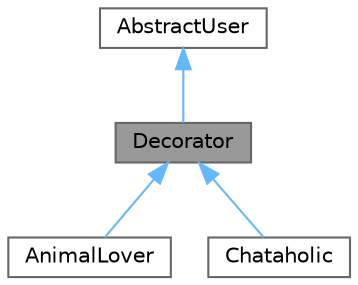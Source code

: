digraph "Decorator"
{
 // LATEX_PDF_SIZE
  bgcolor="transparent";
  edge [fontname=Helvetica,fontsize=10,labelfontname=Helvetica,labelfontsize=10];
  node [fontname=Helvetica,fontsize=10,shape=box,height=0.2,width=0.4];
  Node1 [id="Node000001",label="Decorator",height=0.2,width=0.4,color="gray40", fillcolor="grey60", style="filled", fontcolor="black",tooltip="Base decorator for dynamically adding responsibilities to AbstractUser objects."];
  Node2 -> Node1 [id="edge1_Node000001_Node000002",dir="back",color="steelblue1",style="solid",tooltip=" "];
  Node2 [id="Node000002",label="AbstractUser",height=0.2,width=0.4,color="gray40", fillcolor="white", style="filled",URL="$classAbstractUser.html",tooltip="Abstract base for users and decorators to allow them to be treated the same."];
  Node1 -> Node3 [id="edge2_Node000001_Node000003",dir="back",color="steelblue1",style="solid",tooltip=" "];
  Node3 [id="Node000003",label="AnimalLover",height=0.2,width=0.4,color="gray40", fillcolor="white", style="filled",URL="$classAnimalLover.html",tooltip="Decorator that adds a blue \"Animal Lover\" tag to the user's name and customizes message output."];
  Node1 -> Node4 [id="edge3_Node000001_Node000004",dir="back",color="steelblue1",style="solid",tooltip=" "];
  Node4 [id="Node000004",label="Chataholic",height=0.2,width=0.4,color="gray40", fillcolor="white", style="filled",URL="$classChataholic.html",tooltip="Decorator that adds a purple \"Chataholic\" tag to the user's name and customizes message output."];
}
